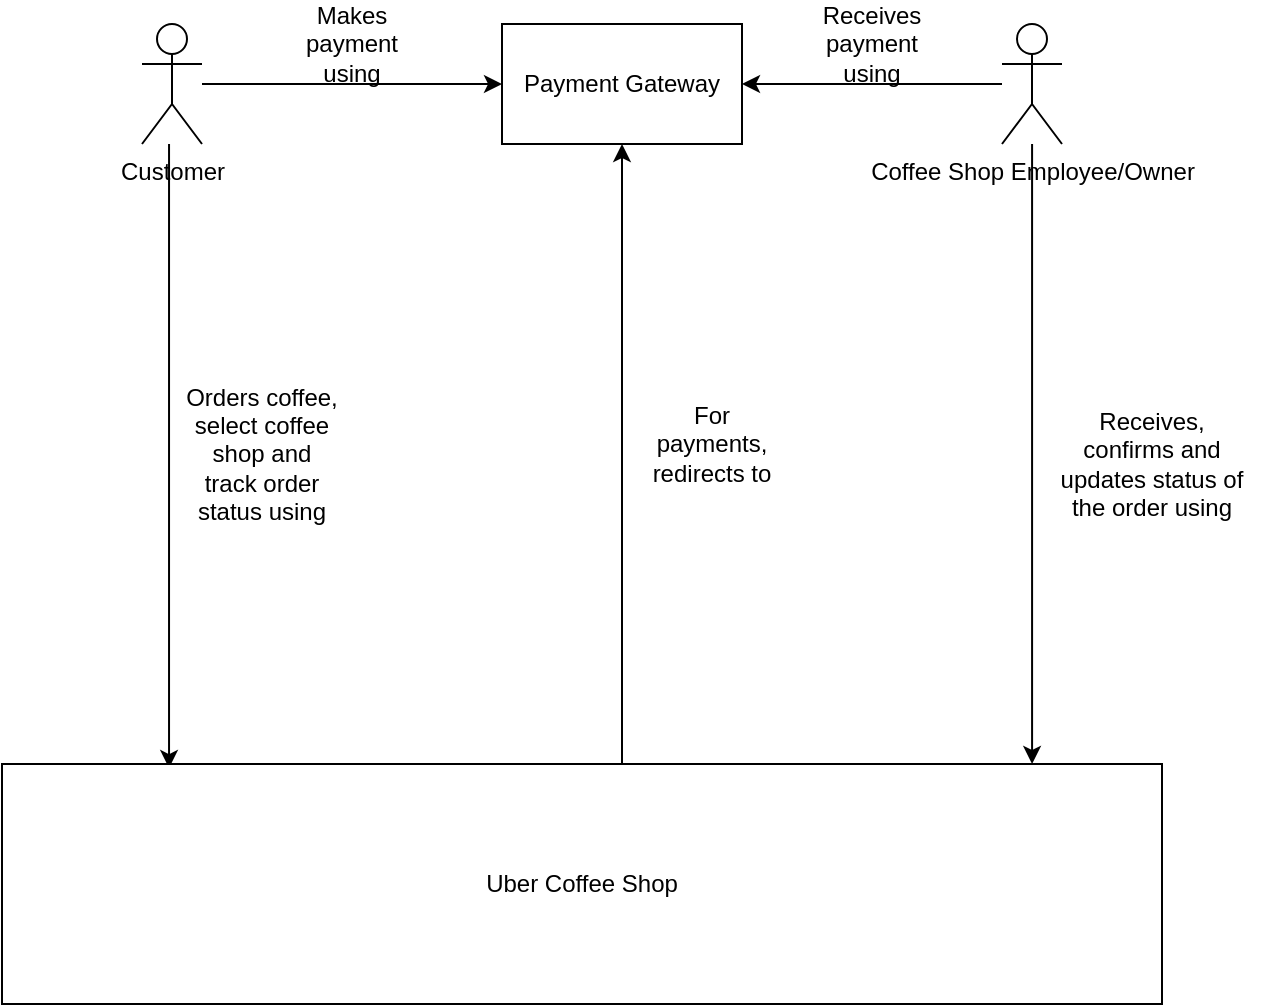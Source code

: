 <mxfile version="14.7.4" type="github">
  <diagram id="YjuRmg1Bx2BvvdOO_Ps6" name="Page-1">
    <mxGraphModel dx="782" dy="437" grid="1" gridSize="10" guides="1" tooltips="1" connect="1" arrows="1" fold="1" page="1" pageScale="1" pageWidth="850" pageHeight="1100" math="0" shadow="0">
      <root>
        <mxCell id="0" />
        <mxCell id="1" parent="0" />
        <mxCell id="JCqmUcHljzqI2rWM6ied-7" style="edgeStyle=orthogonalEdgeStyle;rounded=0;orthogonalLoop=1;jettySize=auto;html=1;entryX=0.144;entryY=0.017;entryDx=0;entryDy=0;entryPerimeter=0;" edge="1" parent="1" source="JCqmUcHljzqI2rWM6ied-1" target="JCqmUcHljzqI2rWM6ied-5">
          <mxGeometry relative="1" as="geometry">
            <Array as="points">
              <mxPoint x="184" y="100" />
            </Array>
          </mxGeometry>
        </mxCell>
        <mxCell id="JCqmUcHljzqI2rWM6ied-9" style="edgeStyle=orthogonalEdgeStyle;rounded=0;orthogonalLoop=1;jettySize=auto;html=1;" edge="1" parent="1" source="JCqmUcHljzqI2rWM6ied-1">
          <mxGeometry relative="1" as="geometry">
            <mxPoint x="350" y="100" as="targetPoint" />
          </mxGeometry>
        </mxCell>
        <mxCell id="JCqmUcHljzqI2rWM6ied-1" value="Customer" style="shape=umlActor;verticalLabelPosition=bottom;verticalAlign=top;html=1;outlineConnect=0;" vertex="1" parent="1">
          <mxGeometry x="170" y="70" width="30" height="60" as="geometry" />
        </mxCell>
        <mxCell id="JCqmUcHljzqI2rWM6ied-15" style="edgeStyle=orthogonalEdgeStyle;rounded=0;orthogonalLoop=1;jettySize=auto;html=1;entryX=1;entryY=0.5;entryDx=0;entryDy=0;" edge="1" parent="1" source="JCqmUcHljzqI2rWM6ied-2" target="JCqmUcHljzqI2rWM6ied-6">
          <mxGeometry relative="1" as="geometry" />
        </mxCell>
        <mxCell id="JCqmUcHljzqI2rWM6ied-17" style="edgeStyle=orthogonalEdgeStyle;rounded=0;orthogonalLoop=1;jettySize=auto;html=1;entryX=0.888;entryY=0;entryDx=0;entryDy=0;entryPerimeter=0;" edge="1" parent="1" source="JCqmUcHljzqI2rWM6ied-2" target="JCqmUcHljzqI2rWM6ied-5">
          <mxGeometry relative="1" as="geometry" />
        </mxCell>
        <mxCell id="JCqmUcHljzqI2rWM6ied-2" value="Coffee Shop Employee/Owner" style="shape=umlActor;verticalLabelPosition=bottom;verticalAlign=top;html=1;outlineConnect=0;" vertex="1" parent="1">
          <mxGeometry x="600" y="70" width="30" height="60" as="geometry" />
        </mxCell>
        <mxCell id="JCqmUcHljzqI2rWM6ied-12" style="edgeStyle=orthogonalEdgeStyle;rounded=0;orthogonalLoop=1;jettySize=auto;html=1;entryX=0.5;entryY=1;entryDx=0;entryDy=0;" edge="1" parent="1" source="JCqmUcHljzqI2rWM6ied-5" target="JCqmUcHljzqI2rWM6ied-6">
          <mxGeometry relative="1" as="geometry">
            <Array as="points">
              <mxPoint x="410" y="360" />
              <mxPoint x="410" y="360" />
            </Array>
          </mxGeometry>
        </mxCell>
        <mxCell id="JCqmUcHljzqI2rWM6ied-5" value="Uber Coffee Shop" style="rounded=0;whiteSpace=wrap;html=1;" vertex="1" parent="1">
          <mxGeometry x="100" y="440" width="580" height="120" as="geometry" />
        </mxCell>
        <mxCell id="JCqmUcHljzqI2rWM6ied-6" value="Payment Gateway" style="rounded=0;whiteSpace=wrap;html=1;" vertex="1" parent="1">
          <mxGeometry x="350" y="70" width="120" height="60" as="geometry" />
        </mxCell>
        <mxCell id="JCqmUcHljzqI2rWM6ied-10" value="Orders coffee, select coffee shop and track order status using" style="text;html=1;strokeColor=none;fillColor=none;align=center;verticalAlign=middle;whiteSpace=wrap;rounded=0;" vertex="1" parent="1">
          <mxGeometry x="190" y="250" width="80" height="70" as="geometry" />
        </mxCell>
        <mxCell id="JCqmUcHljzqI2rWM6ied-11" value="Makes payment using" style="text;html=1;strokeColor=none;fillColor=none;align=center;verticalAlign=middle;whiteSpace=wrap;rounded=0;" vertex="1" parent="1">
          <mxGeometry x="250" y="60" width="50" height="40" as="geometry" />
        </mxCell>
        <mxCell id="JCqmUcHljzqI2rWM6ied-13" value="Receives payment using" style="text;html=1;strokeColor=none;fillColor=none;align=center;verticalAlign=middle;whiteSpace=wrap;rounded=0;" vertex="1" parent="1">
          <mxGeometry x="510" y="60" width="50" height="40" as="geometry" />
        </mxCell>
        <mxCell id="JCqmUcHljzqI2rWM6ied-14" value="Receives,&lt;br&gt;confirms and updates status of the order using" style="text;html=1;strokeColor=none;fillColor=none;align=center;verticalAlign=middle;whiteSpace=wrap;rounded=0;" vertex="1" parent="1">
          <mxGeometry x="620" y="270" width="110" height="40" as="geometry" />
        </mxCell>
        <mxCell id="JCqmUcHljzqI2rWM6ied-16" value="For payments, redirects to" style="text;html=1;strokeColor=none;fillColor=none;align=center;verticalAlign=middle;whiteSpace=wrap;rounded=0;" vertex="1" parent="1">
          <mxGeometry x="420" y="260" width="70" height="40" as="geometry" />
        </mxCell>
      </root>
    </mxGraphModel>
  </diagram>
</mxfile>

